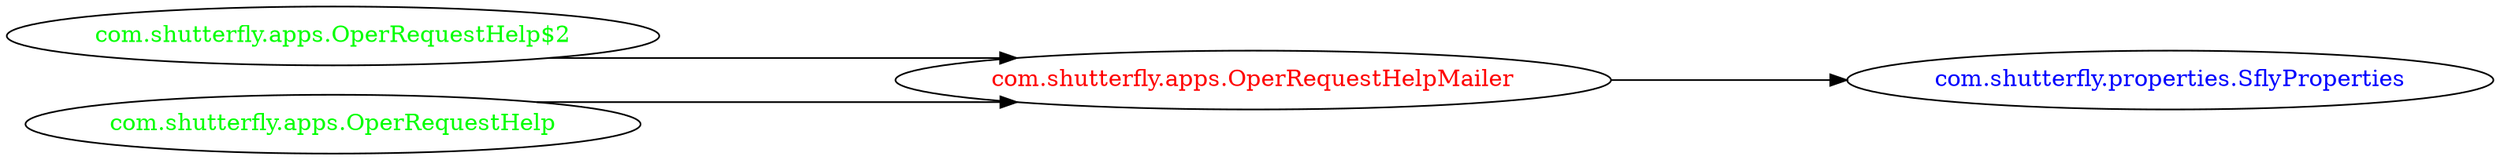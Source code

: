 digraph dependencyGraph {
 concentrate=true;
 ranksep="2.0";
 rankdir="LR"; 
 splines="ortho";
"com.shutterfly.apps.OperRequestHelpMailer" [fontcolor="red"];
"com.shutterfly.properties.SflyProperties" [ fontcolor="blue" ];
"com.shutterfly.apps.OperRequestHelpMailer"->"com.shutterfly.properties.SflyProperties";
"com.shutterfly.apps.OperRequestHelp$2" [ fontcolor="green" ];
"com.shutterfly.apps.OperRequestHelp$2"->"com.shutterfly.apps.OperRequestHelpMailer";
"com.shutterfly.apps.OperRequestHelp" [ fontcolor="green" ];
"com.shutterfly.apps.OperRequestHelp"->"com.shutterfly.apps.OperRequestHelpMailer";
}